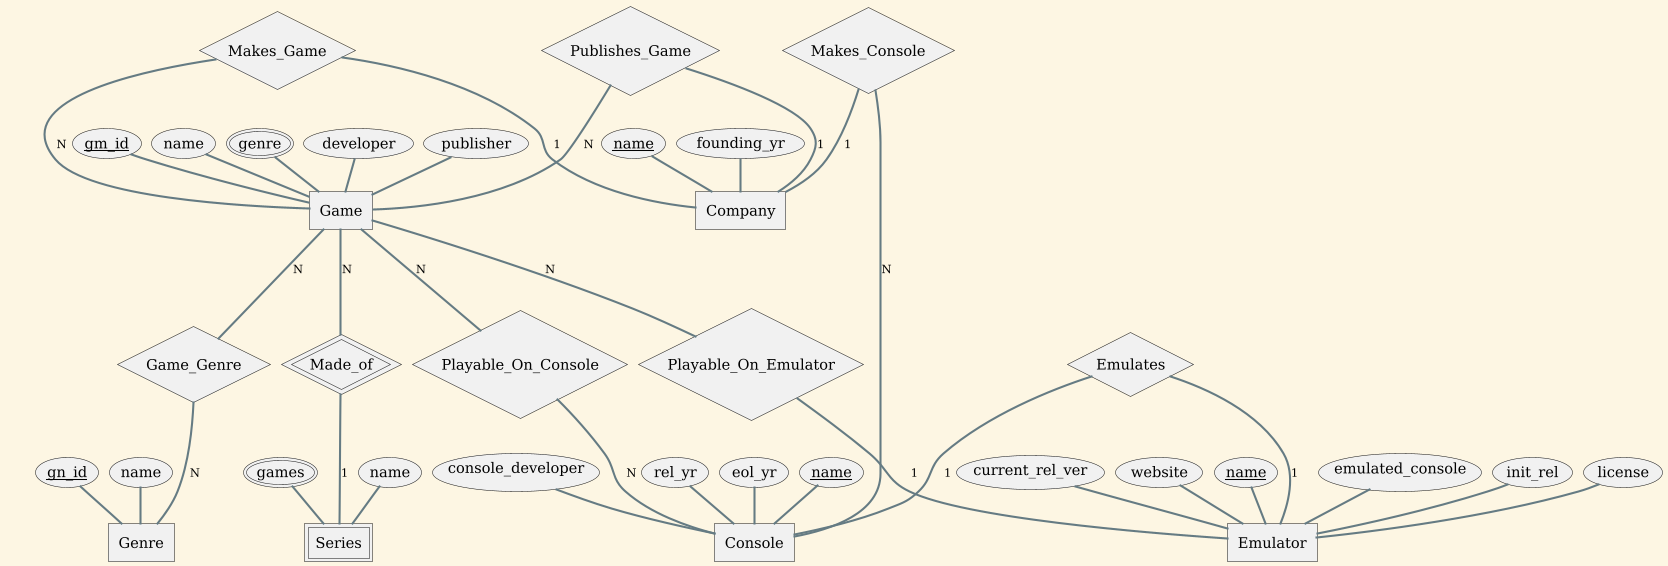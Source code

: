 @startchen
!theme sunlust

'vertical spacing
skinparam ranksep 30
'horizontal spacing
skinparam nodesep 10  

'entity definitions
entity Game {
        'pk
        gm_id <<key>>
        name
        genre <<multi>>
        'fk
        developer
        'fk
        publisher
}

entity Series <<weak>> {
        name
        games <<multi>>
}

entity Genre {
        'pk
        gn_id <<key>>
        name
}

entity Console {
        'pk
        name <<key>>
        console_developer
        rel_yr
        eol_yr
}

entity Company{
        'pk
        name <<key>>
        founding_yr
        '... IDK what else to put here
}

entity Emulator {
        'pk
        name <<key>>
        emulated_console
        init_rel
        license
        current_rel_ver
        website
}
'relationship definitions
relationship "Game_Genre" as gg {
}
relationship "Made_of" as MO <<identifying>> {
}
relationship "Makes_Game" as mg {
}
relationship "Publishes_Game" as pg {
}
relationship "Makes_Console" as mc {
}
relationship "Playable_On_Console" as ploc {
}
relationship "Playable_On_Emulator" as ploe {
}
relationship Emulates {
}

Game -N- MO
MO =1= Series

Game -N- gg
gg -N- Genre

Game -N- ploc
ploc -N- Console

Game -N- ploe
ploe -1- Emulator

mg -1- Company
mg -N- Game

pg -1- Company
pg -N- Game

mc -1- Company
mc -N- Console

Emulates -1- Console
Emulates -1- Emulator
@endchen

